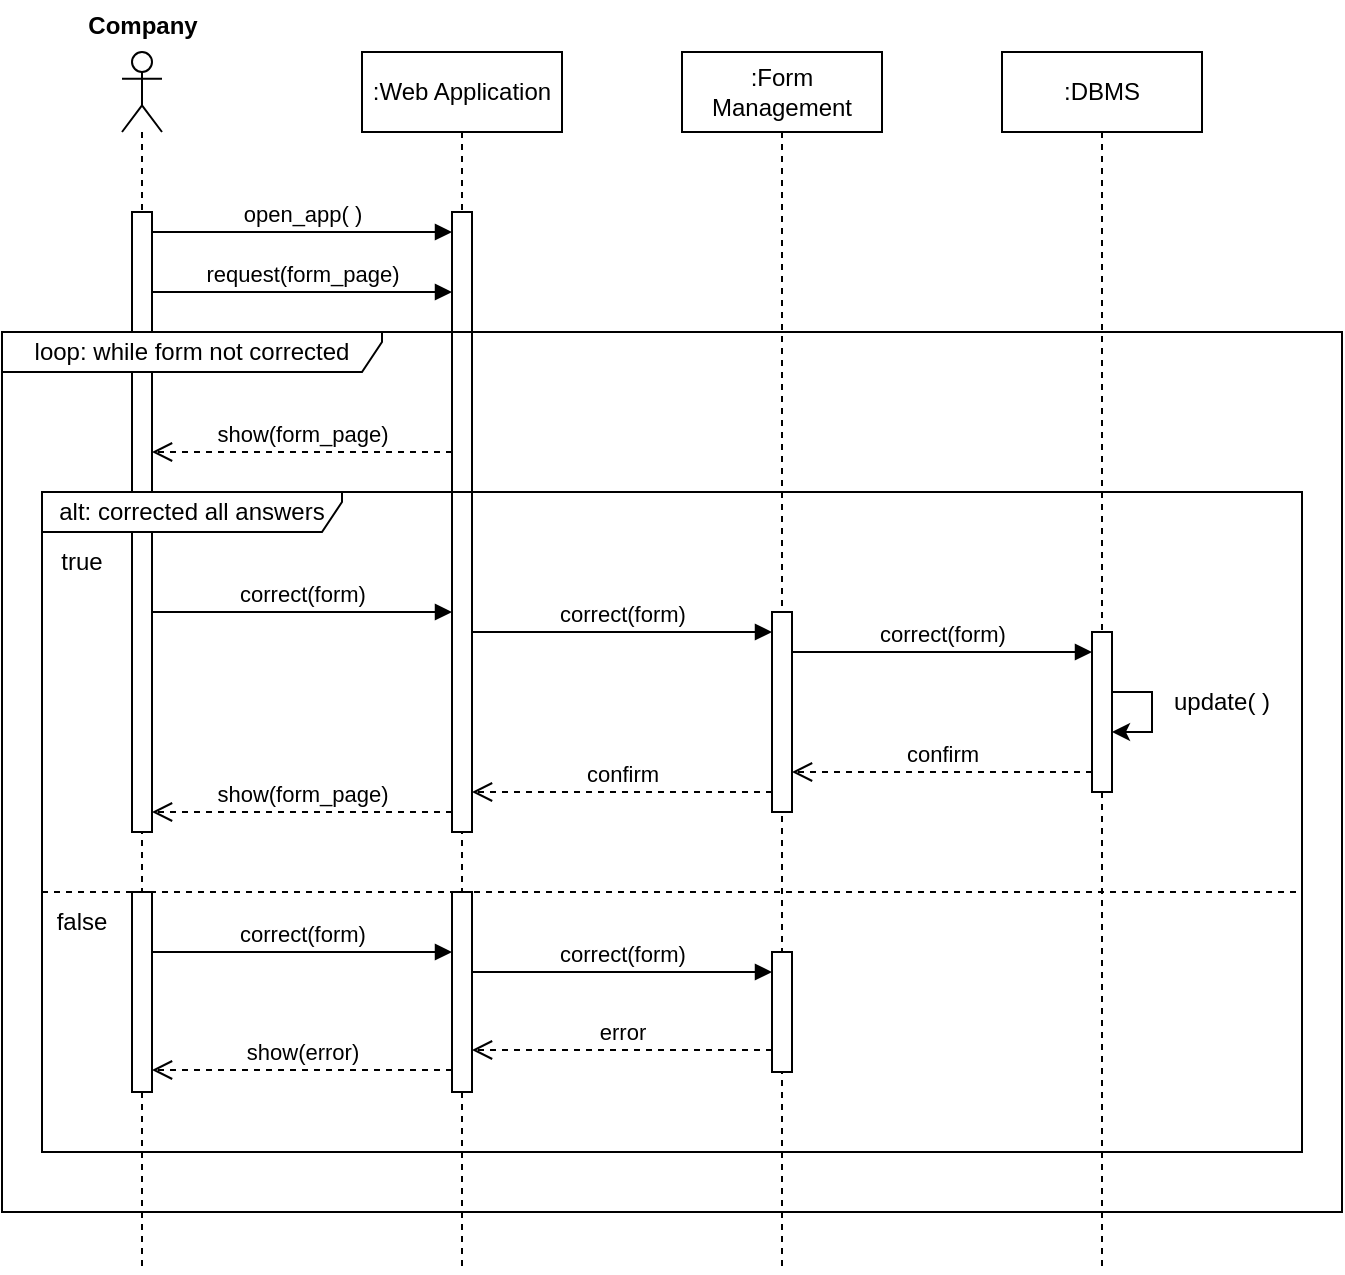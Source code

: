 <mxfile version="25.0.1">
  <diagram name="Page-1" id="2YBvvXClWsGukQMizWep">
    <mxGraphModel dx="972" dy="518" grid="1" gridSize="10" guides="1" tooltips="1" connect="1" arrows="1" fold="1" page="1" pageScale="1" pageWidth="850" pageHeight="1100" math="0" shadow="0">
      <root>
        <mxCell id="0" />
        <mxCell id="1" parent="0" />
        <mxCell id="ty5KTkU5xorj-0cY94Wn-1" value="" style="shape=umlLifeline;perimeter=lifelinePerimeter;whiteSpace=wrap;html=1;container=1;dropTarget=0;collapsible=0;recursiveResize=0;outlineConnect=0;portConstraint=eastwest;newEdgeStyle={&quot;curved&quot;:0,&quot;rounded&quot;:0};participant=umlActor;" vertex="1" parent="1">
          <mxGeometry x="70" y="40" width="20" height="610" as="geometry" />
        </mxCell>
        <mxCell id="ty5KTkU5xorj-0cY94Wn-8" value="" style="html=1;points=[[0,0,0,0,5],[0,1,0,0,-5],[1,0,0,0,5],[1,1,0,0,-5]];perimeter=orthogonalPerimeter;outlineConnect=0;targetShapes=umlLifeline;portConstraint=eastwest;newEdgeStyle={&quot;curved&quot;:0,&quot;rounded&quot;:0};" vertex="1" parent="ty5KTkU5xorj-0cY94Wn-1">
          <mxGeometry x="5" y="80" width="10" height="310" as="geometry" />
        </mxCell>
        <mxCell id="ty5KTkU5xorj-0cY94Wn-2" value="Company" style="text;align=center;fontStyle=1;verticalAlign=middle;spacingLeft=3;spacingRight=3;strokeColor=none;rotatable=0;points=[[0,0.5],[1,0.5]];portConstraint=eastwest;html=1;" vertex="1" parent="1">
          <mxGeometry x="40" y="14" width="80" height="26" as="geometry" />
        </mxCell>
        <mxCell id="ty5KTkU5xorj-0cY94Wn-3" value=":Web Application&lt;span style=&quot;color: rgba(0, 0, 0, 0); font-family: monospace; font-size: 0px; text-align: start; text-wrap: nowrap;&quot;&gt;xGraphModel%3E%3Croot%3E%3CmxCell%20id%3D%220%22%2F%3E%3CmxCell%20id%3D%221%22%20parent%3D%220%22%2F%3E%3CmxCell%20id%3D%222%22%20value%3D%22Select%22%20style%3D%22text%3Bhtml%3D1%3Balign%3Dcenter%3BverticalAlign%3Dmiddle%3BwhiteSpace%3Dwrap%3Brounded%3D0%3B%22%20vertex%3D%221%22%20parent%3D%221%22%3E%3CmxGeometry%20x%3D%22-786%22%20y%3D%22860%22%20width%3D%2260%22%20height%3D%2230%22%20as%3D%22geometry%22%2F%3E%3C%2FmxCell%3E%3CmxCell%20id%3D%223%22%20value%3D%22%22%20style%3D%22rounded%3D0%3BorthogonalLoop%3D1%3BjettySize%3Dauto%3Bhtml%3D1%3BendArrow%3Doval%3BendFill%3D0%3BsourcePerimeterSpacing%3D0%3BtargetPerimeterSpacing%3D0%3BendSize%3D10%3BexitX%3D0%3BexitY%3D0.5%3BexitDx%3D0%3BexitDy%3D0%3B%22%20edge%3D%221%22%20parent%3D%221%22%3E%3CmxGeometry%20relative%3D%221%22%20as%3D%22geometry%22%3E%3CmxPoint%20x%3D%22-603%22%20y%3D%22875%22%20as%3D%22sourcePoint%22%2F%3E%3CmxPoint%20x%3D%22-716%22%20y%3D%22874.92%22%20as%3D%22targetPoint%22%2F%3E%3C%2FmxGeometry%3E%3C%2FmxCell%3E%3CmxCell%20id%3D%224%22%20value%3D%22%22%20style%3D%22whiteSpace%3Dwrap%3Bhtml%3D1%3Baspect%3Dfixed%3Brounded%3D0%3B%22%20vertex%3D%221%22%20parent%3D%221%22%3E%3CmxGeometry%20x%3D%22-646%22%20y%3D%22870%22%20width%3D%2210%22%20height%3D%2210%22%20as%3D%22geometry%22%2F%3E%3C%2FmxCell%3E%3C%2Froot%3E%3C%2FmxGraphModel%3E&lt;/span&gt;&lt;span style=&quot;color: rgba(0, 0, 0, 0); font-family: monospace; font-size: 0px; text-align: start; text-wrap: nowrap;&quot;&gt;%3CmxGraphModel%3E%3Croot%3E%3CmxCell%20id%3D%220%22%2F%3E%3CmxCell%20id%3D%221%22%20parent%3D%220%22%2F%3E%3CmxCell%20id%3D%222%22%20value%3D%22Select%22%20style%3D%22text%3Bhtml%3D1%3Balign%3Dcenter%3BverticalAlign%3Dmiddle%3BwhiteSpace%3Dwrap%3Brounded%3D0%3B%22%20vertex%3D%221%22%20parent%3D%221%22%3E%3CmxGeometry%20x%3D%22-786%22%20y%3D%22860%22%20width%3D%2260%22%20height%3D%2230%22%20as%3D%22geometry%22%2F%3E%3C%2FmxCell%3E%3CmxCell%20id%3D%223%22%20value%3D%22%22%20style%3D%22rounded%3D0%3BorthogonalLoop%3D1%3BjettySize%3Dauto%3Bhtml%3D1%3BendArrow%3Doval%3BendFill%3D0%3BsourcePerimeterSpacing%3D0%3BtargetPerimeterSpacing%3D0%3BendSize%3D10%3BexitX%3D0%3BexitY%3D0.5%3BexitDx%3D0%3BexitDy%3D0%3B%22%20edge%3D%221%22%20parent%3D%221%22%3E%3CmxGeometry%20relative%3D%221%22%20as%3D%22geometry%22%3E%3CmxPoint%20x%3D%22-603%22%20y%3D%22875%22%20as%3D%22sourcePoint%22%2F%3E%3CmxPoint%20x%3D%22-716%22%20y%3D%22874.92%22%20as%3D%22targetPoint%22%2F%3E%3C%2FmxGeometry%3E%3C%2FmxCell%3E%3CmxCell%20id%3D%224%22%20value%3D%22%22%20style%3D%22whiteSpace%3Dwrap%3Bhtml%3D1%3Baspect%3Dfixed%3Brounded%3D0%3B%22%20vertex%3D%221%22%20parent%3D%221%22%3E%3CmxGeometry%20x%3D%22-646%22%20y%3D%22870%22%20width%3D%2210%22%20height%3D%2210%22%20as%3D%22geometry%22%2F%3E%3C%2FmxCell%3E%3C%2Froot%3E%3C%2FmxGraphModel%3E&lt;/span&gt;&lt;span style=&quot;color: rgba(0, 0, 0, 0); font-family: monospace; font-size: 0px; text-align: start; text-wrap: nowrap;&quot;&gt;%3CmxGraphModel%3E%3Croot%3E%3CmxCell%20id%3D%220%22%2F%3E%3CmxCell%20id%3D%221%22%20parent%3D%220%22%2F%3E%3CmxCell%20id%3D%222%22%20value%3D%22Select%22%20style%3D%22text%3Bhtml%3D1%3Balign%3Dcenter%3BverticalAlign%3Dmiddle%3BwhiteSpace%3Dwrap%3Brounded%3D0%3B%22%20vertex%3D%221%22%20parent%3D%221%22%3E%3CmxGeometry%20x%3D%22-786%22%20y%3D%22860%22%20width%3D%2260%22%20height%3D%2230%22%20as%3D%22geometry%22%2F%3E%3C%2FmxCell%3E%3CmxCell%20id%3D%223%22%20value%3D%22%22%20style%3D%22rounded%3D0%3BorthogonalLoop%3D1%3BjettySize%3Dauto%3Bhtml%3D1%3BendArrow%3Doval%3BendFill%3D0%3BsourcePerimeterSpacing%3D0%3BtargetPerimeterSpacing%3D0%3BendSize%3D10%3BexitX%3D0%3BexitY%3D0.5%3BexitDx%3D0%3BexitDy%3D0%3B%22%20edge%3D%221%22%20parent%3D%221%22%3E%3CmxGeometry%20relative%3D%221%22%20as%3D%22geometry%22%3E%3CmxPoint%20x%3D%22-603%22%20y%3D%22875%22%20as%3D%22sourcePoint%22%2F%3E%3CmxPoint%20x%3D%22-716%22%20y%3D%22874.92%22%20as%3D%22targetPoint%22%2F%3E%3C%2FmxGeometry%3E%3C%2FmxCell%3E%3CmxCell%20id%3D%224%22%20value%3D%22%22%20style%3D%22whiteSpace%3Dwrap%3Bhtml%3D1%3Baspect%3Dfixed%3Brounded%3D0%3B%22%20vertex%3D%221%22%20parent%3D%221%22%3E%3CmxGeometry%20x%3D%22-646%22%20y%3D%22870%22%20width%3D%2210%22%20height%3D%2210%22%20as%3D%22geometry%22%2F%3E%3C%2FmxCell%3E%3C%2Froot%3E%3C%2FmxGraphModel%3E&lt;/span&gt;" style="shape=umlLifeline;perimeter=lifelinePerimeter;whiteSpace=wrap;html=1;container=1;dropTarget=0;collapsible=0;recursiveResize=0;outlineConnect=0;portConstraint=eastwest;newEdgeStyle={&quot;curved&quot;:0,&quot;rounded&quot;:0};" vertex="1" parent="1">
          <mxGeometry x="190" y="40" width="100" height="610" as="geometry" />
        </mxCell>
        <mxCell id="ty5KTkU5xorj-0cY94Wn-11" value="" style="html=1;points=[[0,0,0,0,5],[0,1,0,0,-5],[1,0,0,0,5],[1,1,0,0,-5]];perimeter=orthogonalPerimeter;outlineConnect=0;targetShapes=umlLifeline;portConstraint=eastwest;newEdgeStyle={&quot;curved&quot;:0,&quot;rounded&quot;:0};" vertex="1" parent="ty5KTkU5xorj-0cY94Wn-3">
          <mxGeometry x="45" y="80" width="10" height="310" as="geometry" />
        </mxCell>
        <mxCell id="ty5KTkU5xorj-0cY94Wn-4" value=":Form Management" style="shape=umlLifeline;perimeter=lifelinePerimeter;whiteSpace=wrap;html=1;container=1;dropTarget=0;collapsible=0;recursiveResize=0;outlineConnect=0;portConstraint=eastwest;newEdgeStyle={&quot;curved&quot;:0,&quot;rounded&quot;:0};" vertex="1" parent="1">
          <mxGeometry x="350" y="40" width="100" height="610" as="geometry" />
        </mxCell>
        <mxCell id="ty5KTkU5xorj-0cY94Wn-15" value="" style="html=1;points=[[0,0,0,0,5],[0,1,0,0,-5],[1,0,0,0,5],[1,1,0,0,-5]];perimeter=orthogonalPerimeter;outlineConnect=0;targetShapes=umlLifeline;portConstraint=eastwest;newEdgeStyle={&quot;curved&quot;:0,&quot;rounded&quot;:0};" vertex="1" parent="ty5KTkU5xorj-0cY94Wn-4">
          <mxGeometry x="45" y="280" width="10" height="100" as="geometry" />
        </mxCell>
        <mxCell id="ty5KTkU5xorj-0cY94Wn-5" value=":DBMS" style="shape=umlLifeline;perimeter=lifelinePerimeter;whiteSpace=wrap;html=1;container=1;dropTarget=0;collapsible=0;recursiveResize=0;outlineConnect=0;portConstraint=eastwest;newEdgeStyle={&quot;curved&quot;:0,&quot;rounded&quot;:0};" vertex="1" parent="1">
          <mxGeometry x="510" y="40" width="100" height="610" as="geometry" />
        </mxCell>
        <mxCell id="ty5KTkU5xorj-0cY94Wn-18" value="" style="html=1;points=[[0,0,0,0,5],[0,1,0,0,-5],[1,0,0,0,5],[1,1,0,0,-5]];perimeter=orthogonalPerimeter;outlineConnect=0;targetShapes=umlLifeline;portConstraint=eastwest;newEdgeStyle={&quot;curved&quot;:0,&quot;rounded&quot;:0};" vertex="1" parent="ty5KTkU5xorj-0cY94Wn-5">
          <mxGeometry x="45" y="290" width="10" height="80" as="geometry" />
        </mxCell>
        <mxCell id="ty5KTkU5xorj-0cY94Wn-19" style="edgeStyle=orthogonalEdgeStyle;rounded=0;orthogonalLoop=1;jettySize=auto;html=1;curved=0;" edge="1" parent="ty5KTkU5xorj-0cY94Wn-5" source="ty5KTkU5xorj-0cY94Wn-18" target="ty5KTkU5xorj-0cY94Wn-18">
          <mxGeometry relative="1" as="geometry" />
        </mxCell>
        <mxCell id="ty5KTkU5xorj-0cY94Wn-10" value="open_app( )" style="html=1;verticalAlign=bottom;endArrow=block;curved=0;rounded=0;" edge="1" parent="1">
          <mxGeometry width="80" relative="1" as="geometry">
            <mxPoint x="85" y="130.0" as="sourcePoint" />
            <mxPoint x="235" y="130.0" as="targetPoint" />
          </mxGeometry>
        </mxCell>
        <mxCell id="ty5KTkU5xorj-0cY94Wn-12" value="request(form_page)" style="html=1;verticalAlign=bottom;endArrow=block;curved=0;rounded=0;" edge="1" parent="1">
          <mxGeometry width="80" relative="1" as="geometry">
            <mxPoint x="85" y="160.0" as="sourcePoint" />
            <mxPoint x="235" y="160.0" as="targetPoint" />
          </mxGeometry>
        </mxCell>
        <mxCell id="ty5KTkU5xorj-0cY94Wn-13" value="show(form_page)" style="html=1;verticalAlign=bottom;endArrow=open;dashed=1;endSize=8;curved=0;rounded=0;" edge="1" parent="1">
          <mxGeometry relative="1" as="geometry">
            <mxPoint x="235" y="240" as="sourcePoint" />
            <mxPoint x="85" y="240" as="targetPoint" />
          </mxGeometry>
        </mxCell>
        <mxCell id="ty5KTkU5xorj-0cY94Wn-14" value="correct(form)" style="html=1;verticalAlign=bottom;endArrow=block;curved=0;rounded=0;" edge="1" parent="1">
          <mxGeometry width="80" relative="1" as="geometry">
            <mxPoint x="85" y="320.0" as="sourcePoint" />
            <mxPoint x="235" y="320.0" as="targetPoint" />
          </mxGeometry>
        </mxCell>
        <mxCell id="ty5KTkU5xorj-0cY94Wn-16" value="correct(form)" style="html=1;verticalAlign=bottom;endArrow=block;curved=0;rounded=0;" edge="1" parent="1">
          <mxGeometry width="80" relative="1" as="geometry">
            <mxPoint x="245" y="330.0" as="sourcePoint" />
            <mxPoint x="395" y="330.0" as="targetPoint" />
          </mxGeometry>
        </mxCell>
        <mxCell id="ty5KTkU5xorj-0cY94Wn-17" value="correct(form)" style="html=1;verticalAlign=bottom;endArrow=block;curved=0;rounded=0;" edge="1" parent="1">
          <mxGeometry width="80" relative="1" as="geometry">
            <mxPoint x="405" y="340.0" as="sourcePoint" />
            <mxPoint x="555" y="340.0" as="targetPoint" />
          </mxGeometry>
        </mxCell>
        <mxCell id="ty5KTkU5xorj-0cY94Wn-20" value="update( )" style="text;html=1;align=center;verticalAlign=middle;whiteSpace=wrap;rounded=0;" vertex="1" parent="1">
          <mxGeometry x="590" y="350" width="60" height="30" as="geometry" />
        </mxCell>
        <mxCell id="ty5KTkU5xorj-0cY94Wn-21" value="confirm" style="html=1;verticalAlign=bottom;endArrow=open;dashed=1;endSize=8;curved=0;rounded=0;" edge="1" parent="1">
          <mxGeometry relative="1" as="geometry">
            <mxPoint x="555" y="400" as="sourcePoint" />
            <mxPoint x="405" y="400" as="targetPoint" />
          </mxGeometry>
        </mxCell>
        <mxCell id="ty5KTkU5xorj-0cY94Wn-22" value="confirm" style="html=1;verticalAlign=bottom;endArrow=open;dashed=1;endSize=8;curved=0;rounded=0;" edge="1" parent="1">
          <mxGeometry relative="1" as="geometry">
            <mxPoint x="395" y="410" as="sourcePoint" />
            <mxPoint x="245" y="410" as="targetPoint" />
          </mxGeometry>
        </mxCell>
        <mxCell id="ty5KTkU5xorj-0cY94Wn-23" value="show(form_page)" style="html=1;verticalAlign=bottom;endArrow=open;dashed=1;endSize=8;curved=0;rounded=0;" edge="1" parent="1">
          <mxGeometry relative="1" as="geometry">
            <mxPoint x="235" y="420" as="sourcePoint" />
            <mxPoint x="85" y="420" as="targetPoint" />
          </mxGeometry>
        </mxCell>
        <mxCell id="ty5KTkU5xorj-0cY94Wn-24" value="loop: while form not corrected" style="shape=umlFrame;whiteSpace=wrap;html=1;pointerEvents=0;width=190;height=20;" vertex="1" parent="1">
          <mxGeometry x="10" y="180" width="670" height="440" as="geometry" />
        </mxCell>
        <mxCell id="ty5KTkU5xorj-0cY94Wn-25" value="alt: corrected all answers" style="shape=umlFrame;whiteSpace=wrap;html=1;pointerEvents=0;width=150;height=20;" vertex="1" parent="1">
          <mxGeometry x="30" y="260" width="630" height="330" as="geometry" />
        </mxCell>
        <mxCell id="ty5KTkU5xorj-0cY94Wn-26" value="true" style="text;html=1;align=center;verticalAlign=middle;whiteSpace=wrap;rounded=0;" vertex="1" parent="1">
          <mxGeometry x="30" y="280" width="40" height="30" as="geometry" />
        </mxCell>
        <mxCell id="ty5KTkU5xorj-0cY94Wn-27" value="" style="endArrow=none;dashed=1;html=1;rounded=0;exitX=0.001;exitY=0.539;exitDx=0;exitDy=0;exitPerimeter=0;entryX=0.998;entryY=0.539;entryDx=0;entryDy=0;entryPerimeter=0;" edge="1" parent="1">
          <mxGeometry width="50" height="50" relative="1" as="geometry">
            <mxPoint x="30.0" y="460.0" as="sourcePoint" />
            <mxPoint x="658.11" y="460.0" as="targetPoint" />
          </mxGeometry>
        </mxCell>
        <mxCell id="ty5KTkU5xorj-0cY94Wn-28" value="false" style="text;html=1;align=center;verticalAlign=middle;whiteSpace=wrap;rounded=0;" vertex="1" parent="1">
          <mxGeometry x="30" y="460" width="40" height="30" as="geometry" />
        </mxCell>
        <mxCell id="ty5KTkU5xorj-0cY94Wn-29" value="correct(form)" style="html=1;verticalAlign=bottom;endArrow=block;curved=0;rounded=0;" edge="1" parent="1">
          <mxGeometry width="80" relative="1" as="geometry">
            <mxPoint x="85" y="490.0" as="sourcePoint" />
            <mxPoint x="235" y="490.0" as="targetPoint" />
          </mxGeometry>
        </mxCell>
        <mxCell id="ty5KTkU5xorj-0cY94Wn-30" value="correct(form)" style="html=1;verticalAlign=bottom;endArrow=block;curved=0;rounded=0;" edge="1" parent="1">
          <mxGeometry width="80" relative="1" as="geometry">
            <mxPoint x="245" y="500.0" as="sourcePoint" />
            <mxPoint x="395" y="500.0" as="targetPoint" />
          </mxGeometry>
        </mxCell>
        <mxCell id="ty5KTkU5xorj-0cY94Wn-31" value="error" style="html=1;verticalAlign=bottom;endArrow=open;dashed=1;endSize=8;curved=0;rounded=0;" edge="1" parent="1">
          <mxGeometry x="-0.002" relative="1" as="geometry">
            <mxPoint x="395" y="539" as="sourcePoint" />
            <mxPoint x="245" y="539" as="targetPoint" />
            <mxPoint as="offset" />
          </mxGeometry>
        </mxCell>
        <mxCell id="ty5KTkU5xorj-0cY94Wn-32" value="show(error)" style="html=1;verticalAlign=bottom;endArrow=open;dashed=1;endSize=8;curved=0;rounded=0;" edge="1" parent="1">
          <mxGeometry relative="1" as="geometry">
            <mxPoint x="235" y="549" as="sourcePoint" />
            <mxPoint x="85" y="549" as="targetPoint" />
          </mxGeometry>
        </mxCell>
        <mxCell id="ty5KTkU5xorj-0cY94Wn-33" value="" style="html=1;points=[[0,0,0,0,5],[0,1,0,0,-5],[1,0,0,0,5],[1,1,0,0,-5]];perimeter=orthogonalPerimeter;outlineConnect=0;targetShapes=umlLifeline;portConstraint=eastwest;newEdgeStyle={&quot;curved&quot;:0,&quot;rounded&quot;:0};" vertex="1" parent="1">
          <mxGeometry x="75" y="460" width="10" height="100" as="geometry" />
        </mxCell>
        <mxCell id="ty5KTkU5xorj-0cY94Wn-34" value="" style="html=1;points=[[0,0,0,0,5],[0,1,0,0,-5],[1,0,0,0,5],[1,1,0,0,-5]];perimeter=orthogonalPerimeter;outlineConnect=0;targetShapes=umlLifeline;portConstraint=eastwest;newEdgeStyle={&quot;curved&quot;:0,&quot;rounded&quot;:0};" vertex="1" parent="1">
          <mxGeometry x="235" y="460" width="10" height="100" as="geometry" />
        </mxCell>
        <mxCell id="ty5KTkU5xorj-0cY94Wn-35" value="" style="html=1;points=[[0,0,0,0,5],[0,1,0,0,-5],[1,0,0,0,5],[1,1,0,0,-5]];perimeter=orthogonalPerimeter;outlineConnect=0;targetShapes=umlLifeline;portConstraint=eastwest;newEdgeStyle={&quot;curved&quot;:0,&quot;rounded&quot;:0};" vertex="1" parent="1">
          <mxGeometry x="395" y="490" width="10" height="60" as="geometry" />
        </mxCell>
      </root>
    </mxGraphModel>
  </diagram>
</mxfile>
